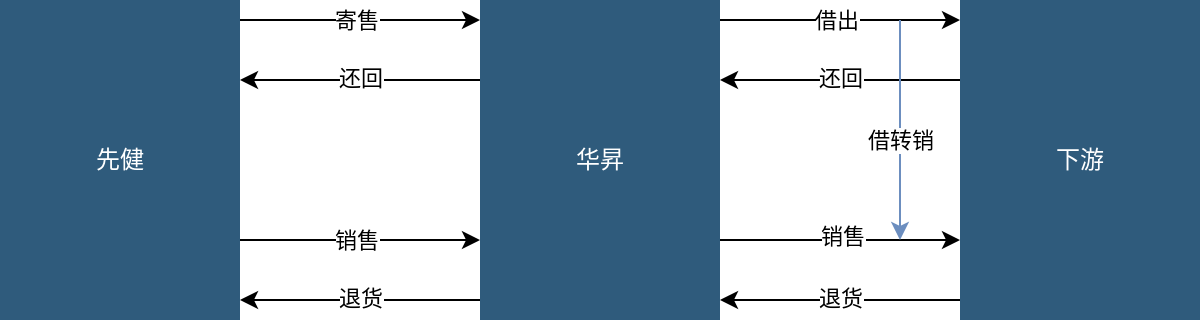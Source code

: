 <mxfile version="26.0.5">
  <diagram id="07fea595-8f29-1299-0266-81d95cde20df" name="Page-1">
    <mxGraphModel dx="641" dy="535" grid="1" gridSize="10" guides="1" tooltips="1" connect="1" arrows="1" fold="1" page="1" pageScale="1" pageWidth="1169" pageHeight="827" background="#ffffff" math="0" shadow="0">
      <root>
        <mxCell id="0" />
        <mxCell id="1" parent="0" />
        <mxCell id="Jn0047mMca7Zs-8DiiRi-224" style="edgeStyle=orthogonalEdgeStyle;rounded=0;orthogonalLoop=1;jettySize=auto;html=1;exitX=1;exitY=0.75;exitDx=0;exitDy=0;entryX=0;entryY=0.75;entryDx=0;entryDy=0;" edge="1" parent="1" source="Jn0047mMca7Zs-8DiiRi-217" target="Jn0047mMca7Zs-8DiiRi-220">
          <mxGeometry relative="1" as="geometry" />
        </mxCell>
        <mxCell id="Jn0047mMca7Zs-8DiiRi-226" value="销售" style="edgeLabel;html=1;align=center;verticalAlign=middle;resizable=0;points=[];" vertex="1" connectable="0" parent="Jn0047mMca7Zs-8DiiRi-224">
          <mxGeometry x="-0.033" relative="1" as="geometry">
            <mxPoint as="offset" />
          </mxGeometry>
        </mxCell>
        <mxCell id="Jn0047mMca7Zs-8DiiRi-217" value="先健" style="whiteSpace=wrap;shadow=0;fontColor=#FFFFFF;fontFamily=Helvetica;fontStyle=0;html=1;fontSize=12;plain-purple;strokeColor=none;fillColor=#2f5b7c;gradientColor=none;spacing=6;verticalAlign=middle;" vertex="1" parent="1">
          <mxGeometry x="80" y="40" width="120" height="160" as="geometry" />
        </mxCell>
        <mxCell id="Jn0047mMca7Zs-8DiiRi-228" style="edgeStyle=orthogonalEdgeStyle;rounded=0;orthogonalLoop=1;jettySize=auto;html=1;exitX=1;exitY=0.75;exitDx=0;exitDy=0;entryX=0;entryY=0.75;entryDx=0;entryDy=0;" edge="1" parent="1" source="Jn0047mMca7Zs-8DiiRi-220" target="Jn0047mMca7Zs-8DiiRi-227">
          <mxGeometry relative="1" as="geometry" />
        </mxCell>
        <mxCell id="Jn0047mMca7Zs-8DiiRi-229" value="销售" style="edgeLabel;html=1;align=center;verticalAlign=middle;resizable=0;points=[];" vertex="1" connectable="0" parent="Jn0047mMca7Zs-8DiiRi-228">
          <mxGeometry x="0.017" y="2" relative="1" as="geometry">
            <mxPoint as="offset" />
          </mxGeometry>
        </mxCell>
        <mxCell id="Jn0047mMca7Zs-8DiiRi-220" value="华昇" style="whiteSpace=wrap;shadow=0;fontColor=#FFFFFF;fontFamily=Helvetica;fontStyle=0;html=1;fontSize=12;plain-purple;strokeColor=none;fillColor=#2f5b7c;gradientColor=none;spacing=6;verticalAlign=middle;" vertex="1" parent="1">
          <mxGeometry x="320" y="40" width="120" height="160" as="geometry" />
        </mxCell>
        <mxCell id="Jn0047mMca7Zs-8DiiRi-232" style="edgeStyle=orthogonalEdgeStyle;rounded=0;orthogonalLoop=1;jettySize=auto;html=1;exitX=0;exitY=0.25;exitDx=0;exitDy=0;entryX=1;entryY=0.25;entryDx=0;entryDy=0;" edge="1" parent="1" source="Jn0047mMca7Zs-8DiiRi-227" target="Jn0047mMca7Zs-8DiiRi-220">
          <mxGeometry relative="1" as="geometry" />
        </mxCell>
        <mxCell id="Jn0047mMca7Zs-8DiiRi-233" value="还回" style="edgeLabel;html=1;align=center;verticalAlign=middle;resizable=0;points=[];" vertex="1" connectable="0" parent="Jn0047mMca7Zs-8DiiRi-232">
          <mxGeometry x="-0.027" y="-1" relative="1" as="geometry">
            <mxPoint x="-2" as="offset" />
          </mxGeometry>
        </mxCell>
        <mxCell id="Jn0047mMca7Zs-8DiiRi-227" value="下游" style="whiteSpace=wrap;shadow=0;fontColor=#FFFFFF;fontFamily=Helvetica;fontStyle=0;html=1;fontSize=12;plain-purple;strokeColor=none;fillColor=#2f5b7c;gradientColor=none;spacing=6;verticalAlign=middle;" vertex="1" parent="1">
          <mxGeometry x="560" y="40" width="120" height="160" as="geometry" />
        </mxCell>
        <mxCell id="Jn0047mMca7Zs-8DiiRi-234" style="edgeStyle=orthogonalEdgeStyle;rounded=0;orthogonalLoop=1;jettySize=auto;html=1;exitX=0;exitY=0.25;exitDx=0;exitDy=0;entryX=1;entryY=0.25;entryDx=0;entryDy=0;" edge="1" parent="1">
          <mxGeometry relative="1" as="geometry">
            <mxPoint x="320" y="80" as="sourcePoint" />
            <mxPoint x="200" y="80" as="targetPoint" />
          </mxGeometry>
        </mxCell>
        <mxCell id="Jn0047mMca7Zs-8DiiRi-235" value="还回" style="edgeLabel;html=1;align=center;verticalAlign=middle;resizable=0;points=[];" vertex="1" connectable="0" parent="Jn0047mMca7Zs-8DiiRi-234">
          <mxGeometry x="-0.027" y="-1" relative="1" as="geometry">
            <mxPoint x="-2" as="offset" />
          </mxGeometry>
        </mxCell>
        <mxCell id="Jn0047mMca7Zs-8DiiRi-238" style="edgeStyle=orthogonalEdgeStyle;rounded=0;orthogonalLoop=1;jettySize=auto;html=1;exitX=0;exitY=0.25;exitDx=0;exitDy=0;entryX=1;entryY=0.25;entryDx=0;entryDy=0;" edge="1" parent="1">
          <mxGeometry relative="1" as="geometry">
            <mxPoint x="320" y="190" as="sourcePoint" />
            <mxPoint x="200" y="190" as="targetPoint" />
          </mxGeometry>
        </mxCell>
        <mxCell id="Jn0047mMca7Zs-8DiiRi-239" value="退货" style="edgeLabel;html=1;align=center;verticalAlign=middle;resizable=0;points=[];" vertex="1" connectable="0" parent="Jn0047mMca7Zs-8DiiRi-238">
          <mxGeometry x="-0.027" y="-1" relative="1" as="geometry">
            <mxPoint x="-2" as="offset" />
          </mxGeometry>
        </mxCell>
        <mxCell id="Jn0047mMca7Zs-8DiiRi-240" style="edgeStyle=orthogonalEdgeStyle;rounded=0;orthogonalLoop=1;jettySize=auto;html=1;exitX=0;exitY=0.25;exitDx=0;exitDy=0;entryX=1;entryY=0.25;entryDx=0;entryDy=0;" edge="1" parent="1">
          <mxGeometry relative="1" as="geometry">
            <mxPoint x="560" y="190" as="sourcePoint" />
            <mxPoint x="440" y="190" as="targetPoint" />
          </mxGeometry>
        </mxCell>
        <mxCell id="Jn0047mMca7Zs-8DiiRi-241" value="退货" style="edgeLabel;html=1;align=center;verticalAlign=middle;resizable=0;points=[];" vertex="1" connectable="0" parent="Jn0047mMca7Zs-8DiiRi-240">
          <mxGeometry x="-0.027" y="-1" relative="1" as="geometry">
            <mxPoint x="-2" as="offset" />
          </mxGeometry>
        </mxCell>
        <mxCell id="Jn0047mMca7Zs-8DiiRi-242" style="edgeStyle=orthogonalEdgeStyle;rounded=0;orthogonalLoop=1;jettySize=auto;html=1;exitX=1;exitY=0.75;exitDx=0;exitDy=0;entryX=0;entryY=0.75;entryDx=0;entryDy=0;" edge="1" parent="1">
          <mxGeometry relative="1" as="geometry">
            <mxPoint x="200" y="50" as="sourcePoint" />
            <mxPoint x="320" y="50" as="targetPoint" />
          </mxGeometry>
        </mxCell>
        <mxCell id="Jn0047mMca7Zs-8DiiRi-243" value="寄售" style="edgeLabel;html=1;align=center;verticalAlign=middle;resizable=0;points=[];" vertex="1" connectable="0" parent="Jn0047mMca7Zs-8DiiRi-242">
          <mxGeometry x="-0.033" relative="1" as="geometry">
            <mxPoint as="offset" />
          </mxGeometry>
        </mxCell>
        <mxCell id="Jn0047mMca7Zs-8DiiRi-244" style="edgeStyle=orthogonalEdgeStyle;rounded=0;orthogonalLoop=1;jettySize=auto;html=1;exitX=1;exitY=0.75;exitDx=0;exitDy=0;entryX=0;entryY=0.75;entryDx=0;entryDy=0;" edge="1" parent="1">
          <mxGeometry relative="1" as="geometry">
            <mxPoint x="440" y="50" as="sourcePoint" />
            <mxPoint x="560" y="50" as="targetPoint" />
          </mxGeometry>
        </mxCell>
        <mxCell id="Jn0047mMca7Zs-8DiiRi-245" value="借出" style="edgeLabel;html=1;align=center;verticalAlign=middle;resizable=0;points=[];" vertex="1" connectable="0" parent="Jn0047mMca7Zs-8DiiRi-244">
          <mxGeometry x="-0.033" relative="1" as="geometry">
            <mxPoint as="offset" />
          </mxGeometry>
        </mxCell>
        <mxCell id="Jn0047mMca7Zs-8DiiRi-246" value="" style="endArrow=classic;html=1;rounded=0;fillColor=#dae8fc;strokeColor=#6c8ebf;" edge="1" parent="1">
          <mxGeometry width="50" height="50" relative="1" as="geometry">
            <mxPoint x="530" y="50" as="sourcePoint" />
            <mxPoint x="530" y="160" as="targetPoint" />
          </mxGeometry>
        </mxCell>
        <mxCell id="Jn0047mMca7Zs-8DiiRi-247" value="借转销" style="edgeLabel;html=1;align=center;verticalAlign=middle;resizable=0;points=[];" vertex="1" connectable="0" parent="Jn0047mMca7Zs-8DiiRi-246">
          <mxGeometry x="0.095" relative="1" as="geometry">
            <mxPoint as="offset" />
          </mxGeometry>
        </mxCell>
      </root>
    </mxGraphModel>
  </diagram>
</mxfile>
